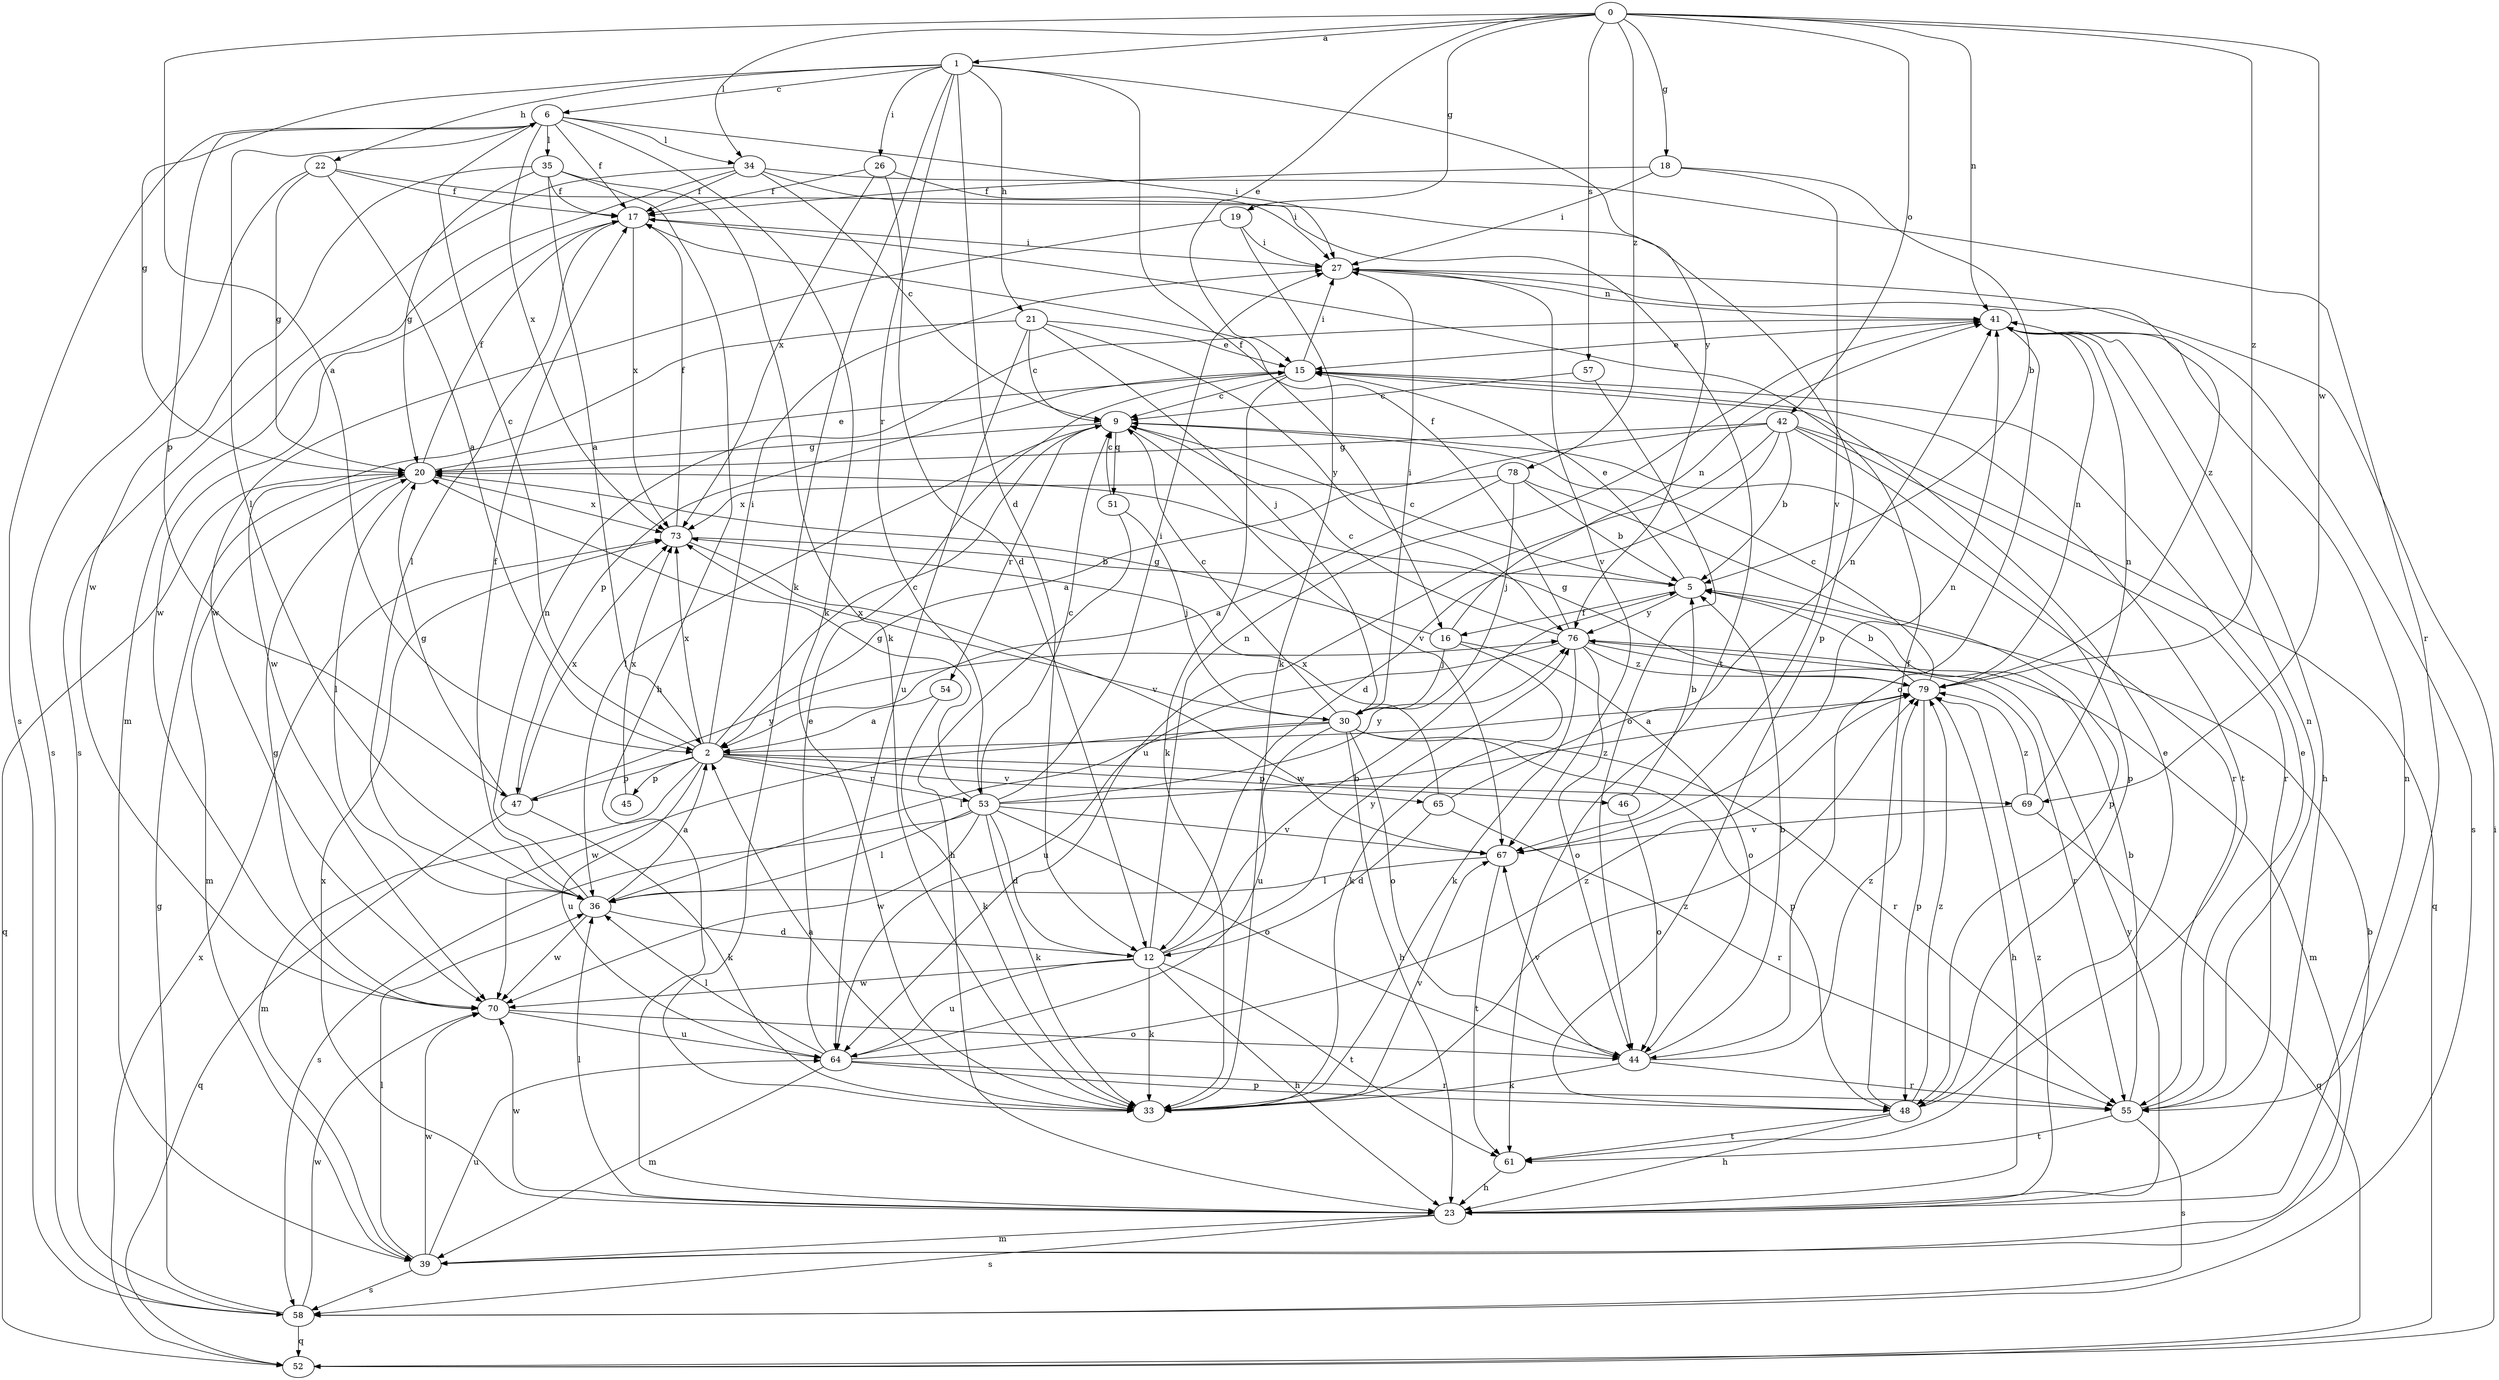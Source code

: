 strict digraph  {
0;
1;
2;
5;
6;
9;
12;
15;
16;
17;
18;
19;
20;
21;
22;
23;
26;
27;
30;
33;
34;
35;
36;
39;
41;
42;
44;
45;
46;
47;
48;
51;
52;
53;
54;
55;
57;
58;
61;
64;
65;
67;
69;
70;
73;
76;
78;
79;
0 -> 1  [label=a];
0 -> 2  [label=a];
0 -> 15  [label=e];
0 -> 18  [label=g];
0 -> 19  [label=g];
0 -> 34  [label=l];
0 -> 41  [label=n];
0 -> 42  [label=o];
0 -> 57  [label=s];
0 -> 69  [label=w];
0 -> 78  [label=z];
0 -> 79  [label=z];
1 -> 6  [label=c];
1 -> 12  [label=d];
1 -> 16  [label=f];
1 -> 20  [label=g];
1 -> 21  [label=h];
1 -> 22  [label=h];
1 -> 26  [label=i];
1 -> 33  [label=k];
1 -> 53  [label=r];
1 -> 76  [label=y];
2 -> 6  [label=c];
2 -> 9  [label=c];
2 -> 27  [label=i];
2 -> 39  [label=m];
2 -> 45  [label=p];
2 -> 46  [label=p];
2 -> 47  [label=p];
2 -> 53  [label=r];
2 -> 64  [label=u];
2 -> 65  [label=v];
2 -> 69  [label=w];
2 -> 73  [label=x];
5 -> 9  [label=c];
5 -> 15  [label=e];
5 -> 16  [label=f];
5 -> 76  [label=y];
6 -> 17  [label=f];
6 -> 27  [label=i];
6 -> 33  [label=k];
6 -> 34  [label=l];
6 -> 35  [label=l];
6 -> 36  [label=l];
6 -> 47  [label=p];
6 -> 58  [label=s];
6 -> 73  [label=x];
9 -> 20  [label=g];
9 -> 36  [label=l];
9 -> 51  [label=q];
9 -> 54  [label=r];
9 -> 55  [label=r];
9 -> 67  [label=v];
12 -> 5  [label=b];
12 -> 23  [label=h];
12 -> 33  [label=k];
12 -> 41  [label=n];
12 -> 61  [label=t];
12 -> 64  [label=u];
12 -> 70  [label=w];
12 -> 76  [label=y];
15 -> 9  [label=c];
15 -> 27  [label=i];
15 -> 33  [label=k];
15 -> 47  [label=p];
15 -> 61  [label=t];
16 -> 20  [label=g];
16 -> 30  [label=j];
16 -> 33  [label=k];
16 -> 41  [label=n];
16 -> 44  [label=o];
17 -> 27  [label=i];
17 -> 36  [label=l];
17 -> 70  [label=w];
17 -> 73  [label=x];
18 -> 5  [label=b];
18 -> 17  [label=f];
18 -> 27  [label=i];
18 -> 67  [label=v];
19 -> 27  [label=i];
19 -> 33  [label=k];
19 -> 70  [label=w];
20 -> 15  [label=e];
20 -> 17  [label=f];
20 -> 36  [label=l];
20 -> 39  [label=m];
20 -> 52  [label=q];
20 -> 73  [label=x];
21 -> 9  [label=c];
21 -> 15  [label=e];
21 -> 30  [label=j];
21 -> 64  [label=u];
21 -> 70  [label=w];
21 -> 76  [label=y];
22 -> 2  [label=a];
22 -> 17  [label=f];
22 -> 20  [label=g];
22 -> 58  [label=s];
22 -> 61  [label=t];
23 -> 36  [label=l];
23 -> 39  [label=m];
23 -> 41  [label=n];
23 -> 58  [label=s];
23 -> 70  [label=w];
23 -> 73  [label=x];
23 -> 76  [label=y];
23 -> 79  [label=z];
26 -> 12  [label=d];
26 -> 17  [label=f];
26 -> 27  [label=i];
26 -> 73  [label=x];
27 -> 41  [label=n];
27 -> 67  [label=v];
27 -> 79  [label=z];
30 -> 9  [label=c];
30 -> 23  [label=h];
30 -> 27  [label=i];
30 -> 36  [label=l];
30 -> 44  [label=o];
30 -> 48  [label=p];
30 -> 55  [label=r];
30 -> 64  [label=u];
30 -> 70  [label=w];
30 -> 73  [label=x];
33 -> 2  [label=a];
33 -> 67  [label=v];
33 -> 79  [label=z];
34 -> 9  [label=c];
34 -> 17  [label=f];
34 -> 39  [label=m];
34 -> 48  [label=p];
34 -> 55  [label=r];
34 -> 58  [label=s];
35 -> 2  [label=a];
35 -> 17  [label=f];
35 -> 20  [label=g];
35 -> 23  [label=h];
35 -> 33  [label=k];
35 -> 70  [label=w];
36 -> 2  [label=a];
36 -> 12  [label=d];
36 -> 17  [label=f];
36 -> 41  [label=n];
36 -> 70  [label=w];
39 -> 5  [label=b];
39 -> 36  [label=l];
39 -> 58  [label=s];
39 -> 64  [label=u];
39 -> 70  [label=w];
41 -> 15  [label=e];
41 -> 23  [label=h];
41 -> 44  [label=o];
41 -> 58  [label=s];
42 -> 2  [label=a];
42 -> 5  [label=b];
42 -> 12  [label=d];
42 -> 20  [label=g];
42 -> 48  [label=p];
42 -> 52  [label=q];
42 -> 55  [label=r];
42 -> 64  [label=u];
44 -> 5  [label=b];
44 -> 33  [label=k];
44 -> 55  [label=r];
44 -> 67  [label=v];
44 -> 79  [label=z];
45 -> 73  [label=x];
46 -> 5  [label=b];
46 -> 44  [label=o];
47 -> 20  [label=g];
47 -> 33  [label=k];
47 -> 52  [label=q];
47 -> 73  [label=x];
47 -> 76  [label=y];
48 -> 15  [label=e];
48 -> 17  [label=f];
48 -> 23  [label=h];
48 -> 61  [label=t];
48 -> 79  [label=z];
51 -> 9  [label=c];
51 -> 23  [label=h];
51 -> 30  [label=j];
52 -> 27  [label=i];
52 -> 73  [label=x];
53 -> 9  [label=c];
53 -> 12  [label=d];
53 -> 20  [label=g];
53 -> 27  [label=i];
53 -> 33  [label=k];
53 -> 36  [label=l];
53 -> 44  [label=o];
53 -> 58  [label=s];
53 -> 67  [label=v];
53 -> 70  [label=w];
53 -> 76  [label=y];
53 -> 79  [label=z];
54 -> 2  [label=a];
54 -> 33  [label=k];
55 -> 5  [label=b];
55 -> 15  [label=e];
55 -> 41  [label=n];
55 -> 58  [label=s];
55 -> 61  [label=t];
57 -> 9  [label=c];
57 -> 44  [label=o];
58 -> 20  [label=g];
58 -> 52  [label=q];
58 -> 70  [label=w];
61 -> 23  [label=h];
64 -> 15  [label=e];
64 -> 36  [label=l];
64 -> 39  [label=m];
64 -> 48  [label=p];
64 -> 55  [label=r];
64 -> 79  [label=z];
65 -> 12  [label=d];
65 -> 41  [label=n];
65 -> 55  [label=r];
65 -> 73  [label=x];
67 -> 36  [label=l];
67 -> 41  [label=n];
67 -> 61  [label=t];
69 -> 41  [label=n];
69 -> 52  [label=q];
69 -> 67  [label=v];
69 -> 79  [label=z];
70 -> 20  [label=g];
70 -> 44  [label=o];
70 -> 64  [label=u];
73 -> 5  [label=b];
73 -> 17  [label=f];
73 -> 67  [label=v];
76 -> 9  [label=c];
76 -> 17  [label=f];
76 -> 33  [label=k];
76 -> 39  [label=m];
76 -> 44  [label=o];
76 -> 55  [label=r];
76 -> 64  [label=u];
76 -> 79  [label=z];
78 -> 2  [label=a];
78 -> 5  [label=b];
78 -> 30  [label=j];
78 -> 48  [label=p];
78 -> 73  [label=x];
79 -> 2  [label=a];
79 -> 5  [label=b];
79 -> 9  [label=c];
79 -> 20  [label=g];
79 -> 23  [label=h];
79 -> 41  [label=n];
79 -> 48  [label=p];
}
